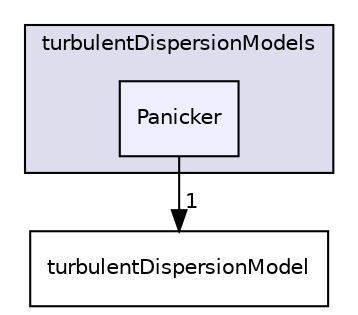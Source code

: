 digraph "Panicker" {
  bgcolor=transparent;
  compound=true
  node [ fontsize="10", fontname="Helvetica"];
  edge [ labelfontsize="10", labelfontname="Helvetica"];
  subgraph clusterdir_803c9c865cf35b2b0de750dcf8ea2ee7 {
    graph [ bgcolor="#ddddee", pencolor="black", label="turbulentDispersionModels" fontname="Helvetica", fontsize="10", URL="dir_803c9c865cf35b2b0de750dcf8ea2ee7.html"]
  dir_73656d5955a1872d60406a36c7f4d82a [shape=box, label="Panicker", style="filled", fillcolor="#eeeeff", pencolor="black", URL="dir_73656d5955a1872d60406a36c7f4d82a.html"];
  }
  dir_ab5023e16891c23a40e79f4d9e463777 [shape=box label="turbulentDispersionModel" URL="dir_ab5023e16891c23a40e79f4d9e463777.html"];
  dir_73656d5955a1872d60406a36c7f4d82a->dir_ab5023e16891c23a40e79f4d9e463777 [headlabel="1", labeldistance=1.5 headhref="dir_000175_000149.html"];
}
